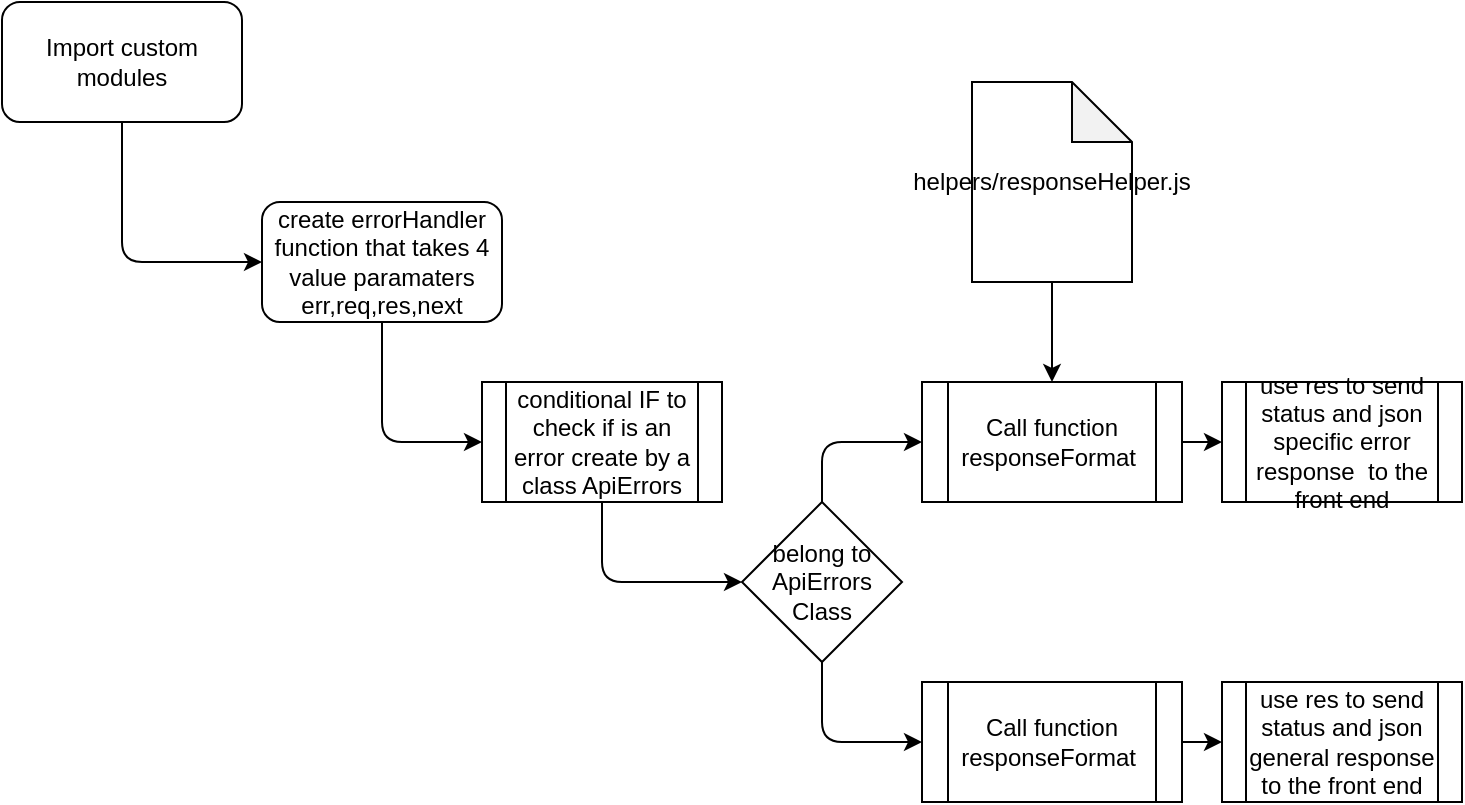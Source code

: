 <mxfile>
    <diagram id="D0RTXfow-xDwquW6D8MD" name="apiErrors.js">
        <mxGraphModel dx="879" dy="622" grid="1" gridSize="10" guides="1" tooltips="1" connect="1" arrows="1" fold="1" page="1" pageScale="1" pageWidth="1100" pageHeight="850" math="0" shadow="0">
            <root>
                <mxCell id="0"/>
                <mxCell id="1" parent="0"/>
                <mxCell id="9" style="edgeStyle=orthogonalEdgeStyle;html=1;exitX=0.5;exitY=1;exitDx=0;exitDy=0;entryX=0;entryY=0.5;entryDx=0;entryDy=0;" parent="1" source="3" target="6" edge="1">
                    <mxGeometry relative="1" as="geometry"/>
                </mxCell>
                <mxCell id="3" value="create errorHandler function that takes 4 value paramaters&lt;br&gt;err,req,res,next" style="rounded=1;whiteSpace=wrap;html=1;" parent="1" vertex="1">
                    <mxGeometry x="190" y="170" width="120" height="60" as="geometry"/>
                </mxCell>
                <mxCell id="8" style="edgeStyle=orthogonalEdgeStyle;html=1;exitX=0.5;exitY=1;exitDx=0;exitDy=0;entryX=0;entryY=0.5;entryDx=0;entryDy=0;" parent="1" source="4" target="3" edge="1">
                    <mxGeometry relative="1" as="geometry"/>
                </mxCell>
                <mxCell id="4" value="Import custom modules" style="rounded=1;whiteSpace=wrap;html=1;" parent="1" vertex="1">
                    <mxGeometry x="60" y="70" width="120" height="60" as="geometry"/>
                </mxCell>
                <mxCell id="21" style="edgeStyle=orthogonalEdgeStyle;html=1;exitX=0.5;exitY=1;exitDx=0;exitDy=0;entryX=0;entryY=0.5;entryDx=0;entryDy=0;" parent="1" source="6" target="14" edge="1">
                    <mxGeometry relative="1" as="geometry"/>
                </mxCell>
                <mxCell id="6" value="conditional IF to check if is an error create by a class ApiErrors" style="shape=process;whiteSpace=wrap;html=1;backgroundOutline=1;" parent="1" vertex="1">
                    <mxGeometry x="300" y="260" width="120" height="60" as="geometry"/>
                </mxCell>
                <mxCell id="19" style="edgeStyle=orthogonalEdgeStyle;html=1;exitX=1;exitY=0.5;exitDx=0;exitDy=0;entryX=0;entryY=0.5;entryDx=0;entryDy=0;" parent="1" source="7" target="13" edge="1">
                    <mxGeometry relative="1" as="geometry"/>
                </mxCell>
                <mxCell id="7" value="Call function responseFormat&amp;nbsp;" style="shape=process;whiteSpace=wrap;html=1;backgroundOutline=1;" parent="1" vertex="1">
                    <mxGeometry x="520" y="260" width="130" height="60" as="geometry"/>
                </mxCell>
                <mxCell id="12" style="edgeStyle=orthogonalEdgeStyle;html=1;exitX=0.5;exitY=1;exitDx=0;exitDy=0;exitPerimeter=0;" parent="1" source="11" target="7" edge="1">
                    <mxGeometry relative="1" as="geometry"/>
                </mxCell>
                <mxCell id="11" value="helpers/responseHelper.js" style="shape=note;whiteSpace=wrap;html=1;backgroundOutline=1;darkOpacity=0.05;" parent="1" vertex="1">
                    <mxGeometry x="545" y="110" width="80" height="100" as="geometry"/>
                </mxCell>
                <mxCell id="13" value="use res to send status and json specific error response&amp;nbsp; to the front end" style="shape=process;whiteSpace=wrap;html=1;backgroundOutline=1;" parent="1" vertex="1">
                    <mxGeometry x="670" y="260" width="120" height="60" as="geometry"/>
                </mxCell>
                <mxCell id="16" style="edgeStyle=orthogonalEdgeStyle;html=1;exitX=0.5;exitY=0;exitDx=0;exitDy=0;" parent="1" source="14" target="7" edge="1">
                    <mxGeometry relative="1" as="geometry"/>
                </mxCell>
                <mxCell id="17" style="edgeStyle=orthogonalEdgeStyle;html=1;exitX=0.5;exitY=1;exitDx=0;exitDy=0;entryX=0;entryY=0.5;entryDx=0;entryDy=0;" parent="1" source="14" target="15" edge="1">
                    <mxGeometry relative="1" as="geometry"/>
                </mxCell>
                <mxCell id="14" value="belong to ApiErrors Class" style="rhombus;whiteSpace=wrap;html=1;" parent="1" vertex="1">
                    <mxGeometry x="430" y="320" width="80" height="80" as="geometry"/>
                </mxCell>
                <mxCell id="20" style="edgeStyle=orthogonalEdgeStyle;html=1;exitX=1;exitY=0.5;exitDx=0;exitDy=0;entryX=0;entryY=0.5;entryDx=0;entryDy=0;" parent="1" source="15" target="18" edge="1">
                    <mxGeometry relative="1" as="geometry"/>
                </mxCell>
                <mxCell id="15" value="Call function responseFormat&amp;nbsp;" style="shape=process;whiteSpace=wrap;html=1;backgroundOutline=1;" parent="1" vertex="1">
                    <mxGeometry x="520" y="410" width="130" height="60" as="geometry"/>
                </mxCell>
                <mxCell id="18" value="use res to send status and json general response to the front end" style="shape=process;whiteSpace=wrap;html=1;backgroundOutline=1;" parent="1" vertex="1">
                    <mxGeometry x="670" y="410" width="120" height="60" as="geometry"/>
                </mxCell>
            </root>
        </mxGraphModel>
    </diagram>
    <diagram id="RVHieGHf8wHTksoXTwKF" name="photoValidation.js">
        <mxGraphModel dx="879" dy="622" grid="1" gridSize="10" guides="1" tooltips="1" connect="1" arrows="1" fold="1" page="1" pageScale="1" pageWidth="1100" pageHeight="850" math="0" shadow="0">
            <root>
                <mxCell id="hLE1mkcfpWMR6fUYnd6f-0"/>
                <mxCell id="hLE1mkcfpWMR6fUYnd6f-1" parent="hLE1mkcfpWMR6fUYnd6f-0"/>
                <mxCell id="OAEfX_6_w3oFAkvSA7z5-4" style="edgeStyle=orthogonalEdgeStyle;html=1;exitX=0.5;exitY=1;exitDx=0;exitDy=0;entryX=0;entryY=0.5;entryDx=0;entryDy=0;" edge="1" parent="hLE1mkcfpWMR6fUYnd6f-1" source="OAEfX_6_w3oFAkvSA7z5-0" target="OAEfX_6_w3oFAkvSA7z5-3">
                    <mxGeometry relative="1" as="geometry"/>
                </mxCell>
                <mxCell id="OAEfX_6_w3oFAkvSA7z5-0" value="import npm&amp;nbsp; &amp;amp; Custom modules" style="rounded=1;whiteSpace=wrap;html=1;" vertex="1" parent="hLE1mkcfpWMR6fUYnd6f-1">
                    <mxGeometry x="80" y="90" width="120" height="60" as="geometry"/>
                </mxCell>
                <mxCell id="OAEfX_6_w3oFAkvSA7z5-2" style="edgeStyle=orthogonalEdgeStyle;html=1;exitX=0;exitY=0;exitDx=0;exitDy=30;exitPerimeter=0;entryX=0.5;entryY=0;entryDx=0;entryDy=0;" edge="1" parent="hLE1mkcfpWMR6fUYnd6f-1" source="OAEfX_6_w3oFAkvSA7z5-1" target="OAEfX_6_w3oFAkvSA7z5-0">
                    <mxGeometry relative="1" as="geometry"/>
                </mxCell>
                <mxCell id="OAEfX_6_w3oFAkvSA7z5-7" style="edgeStyle=orthogonalEdgeStyle;html=1;exitX=0;exitY=0;exitDx=70;exitDy=80;exitPerimeter=0;" edge="1" parent="hLE1mkcfpWMR6fUYnd6f-1" source="OAEfX_6_w3oFAkvSA7z5-1" target="OAEfX_6_w3oFAkvSA7z5-5">
                    <mxGeometry relative="1" as="geometry"/>
                </mxCell>
                <mxCell id="OAEfX_6_w3oFAkvSA7z5-1" value="expres-validator" style="shape=cube;whiteSpace=wrap;html=1;boundedLbl=1;backgroundOutline=1;darkOpacity=0.05;darkOpacity2=0.1;" vertex="1" parent="hLE1mkcfpWMR6fUYnd6f-1">
                    <mxGeometry x="260" y="20" width="120" height="80" as="geometry"/>
                </mxCell>
                <mxCell id="OAEfX_6_w3oFAkvSA7z5-21" style="edgeStyle=orthogonalEdgeStyle;html=1;exitX=0.5;exitY=1;exitDx=0;exitDy=0;entryX=0;entryY=0.5;entryDx=0;entryDy=0;" edge="1" parent="hLE1mkcfpWMR6fUYnd6f-1" source="OAEfX_6_w3oFAkvSA7z5-3" target="OAEfX_6_w3oFAkvSA7z5-5">
                    <mxGeometry relative="1" as="geometry"/>
                </mxCell>
                <mxCell id="OAEfX_6_w3oFAkvSA7z5-3" value="create errorValidation function with 3 value parameters&lt;br&gt;req,res,next" style="rounded=1;whiteSpace=wrap;html=1;" vertex="1" parent="hLE1mkcfpWMR6fUYnd6f-1">
                    <mxGeometry x="150" y="190" width="120" height="60" as="geometry"/>
                </mxCell>
                <mxCell id="OAEfX_6_w3oFAkvSA7z5-8" style="edgeStyle=orthogonalEdgeStyle;html=1;exitX=1;exitY=0.5;exitDx=0;exitDy=0;" edge="1" parent="hLE1mkcfpWMR6fUYnd6f-1" source="OAEfX_6_w3oFAkvSA7z5-5" target="OAEfX_6_w3oFAkvSA7z5-6">
                    <mxGeometry relative="1" as="geometry"/>
                </mxCell>
                <mxCell id="OAEfX_6_w3oFAkvSA7z5-5" value="create a constant that calls validationResult function with 1 parameter req" style="shape=process;whiteSpace=wrap;html=1;backgroundOutline=1;" vertex="1" parent="hLE1mkcfpWMR6fUYnd6f-1">
                    <mxGeometry x="270" y="260" width="120" height="60" as="geometry"/>
                </mxCell>
                <mxCell id="OAEfX_6_w3oFAkvSA7z5-10" style="edgeStyle=orthogonalEdgeStyle;html=1;exitX=1;exitY=0.5;exitDx=0;exitDy=0;" edge="1" parent="hLE1mkcfpWMR6fUYnd6f-1" source="OAEfX_6_w3oFAkvSA7z5-6" target="OAEfX_6_w3oFAkvSA7z5-9">
                    <mxGeometry relative="1" as="geometry"/>
                </mxCell>
                <mxCell id="OAEfX_6_w3oFAkvSA7z5-6" value="conditional that evaluates if an error exists in the constant errors" style="shape=process;whiteSpace=wrap;html=1;backgroundOutline=1;" vertex="1" parent="hLE1mkcfpWMR6fUYnd6f-1">
                    <mxGeometry x="410" y="260" width="120" height="60" as="geometry"/>
                </mxCell>
                <mxCell id="OAEfX_6_w3oFAkvSA7z5-14" style="edgeStyle=orthogonalEdgeStyle;html=1;exitX=0.5;exitY=0;exitDx=0;exitDy=0;entryX=0;entryY=0.5;entryDx=0;entryDy=0;" edge="1" parent="hLE1mkcfpWMR6fUYnd6f-1" source="OAEfX_6_w3oFAkvSA7z5-9" target="OAEfX_6_w3oFAkvSA7z5-16">
                    <mxGeometry relative="1" as="geometry">
                        <mxPoint x="630" y="210" as="targetPoint"/>
                    </mxGeometry>
                </mxCell>
                <mxCell id="OAEfX_6_w3oFAkvSA7z5-20" style="edgeStyle=orthogonalEdgeStyle;html=1;exitX=0.5;exitY=1;exitDx=0;exitDy=0;entryX=0;entryY=0.5;entryDx=0;entryDy=0;" edge="1" parent="hLE1mkcfpWMR6fUYnd6f-1" source="OAEfX_6_w3oFAkvSA7z5-9" target="OAEfX_6_w3oFAkvSA7z5-19">
                    <mxGeometry relative="1" as="geometry"/>
                </mxCell>
                <mxCell id="OAEfX_6_w3oFAkvSA7z5-9" value="errors exists?" style="rhombus;whiteSpace=wrap;html=1;" vertex="1" parent="hLE1mkcfpWMR6fUYnd6f-1">
                    <mxGeometry x="550" y="250" width="80" height="80" as="geometry"/>
                </mxCell>
                <mxCell id="OAEfX_6_w3oFAkvSA7z5-18" style="edgeStyle=orthogonalEdgeStyle;html=1;exitX=1;exitY=0.5;exitDx=0;exitDy=0;entryX=0;entryY=0.5;entryDx=0;entryDy=0;" edge="1" parent="hLE1mkcfpWMR6fUYnd6f-1" source="OAEfX_6_w3oFAkvSA7z5-16" target="OAEfX_6_w3oFAkvSA7z5-17">
                    <mxGeometry relative="1" as="geometry"/>
                </mxCell>
                <mxCell id="OAEfX_6_w3oFAkvSA7z5-16" value="&lt;span&gt;create a constant response and call responseFormat function with a code, and object o errors and a message&lt;/span&gt;" style="shape=process;whiteSpace=wrap;html=1;backgroundOutline=1;" vertex="1" parent="hLE1mkcfpWMR6fUYnd6f-1">
                    <mxGeometry x="640" y="180" width="120" height="60" as="geometry"/>
                </mxCell>
                <mxCell id="OAEfX_6_w3oFAkvSA7z5-17" value="return res with code and json response" style="shape=process;whiteSpace=wrap;html=1;backgroundOutline=1;" vertex="1" parent="hLE1mkcfpWMR6fUYnd6f-1">
                    <mxGeometry x="780" y="180" width="120" height="60" as="geometry"/>
                </mxCell>
                <mxCell id="OAEfX_6_w3oFAkvSA7z5-19" value="&lt;span&gt;continue without errors with next() function&lt;/span&gt;" style="shape=process;whiteSpace=wrap;html=1;backgroundOutline=1;" vertex="1" parent="hLE1mkcfpWMR6fUYnd6f-1">
                    <mxGeometry x="640" y="310" width="120" height="60" as="geometry"/>
                </mxCell>
            </root>
        </mxGraphModel>
    </diagram>
</mxfile>